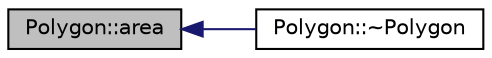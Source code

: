 digraph "Polygon::area"
{
  edge [fontname="Helvetica",fontsize="10",labelfontname="Helvetica",labelfontsize="10"];
  node [fontname="Helvetica",fontsize="10",shape=record];
  rankdir="LR";
  Node1 [label="Polygon::area",height=0.2,width=0.4,color="black", fillcolor="grey75", style="filled", fontcolor="black"];
  Node1 -> Node2 [dir="back",color="midnightblue",fontsize="10",style="solid",fontname="Helvetica"];
  Node2 [label="Polygon::~Polygon",height=0.2,width=0.4,color="black", fillcolor="white", style="filled",URL="$classPolygon.html#ace39c67107966db12e13a183f496c3b0",tooltip="Destructor ~Polygon: Class Polygon  Destructs the polygon object.  PRE-CONDITIONS <none> ..."];
}
